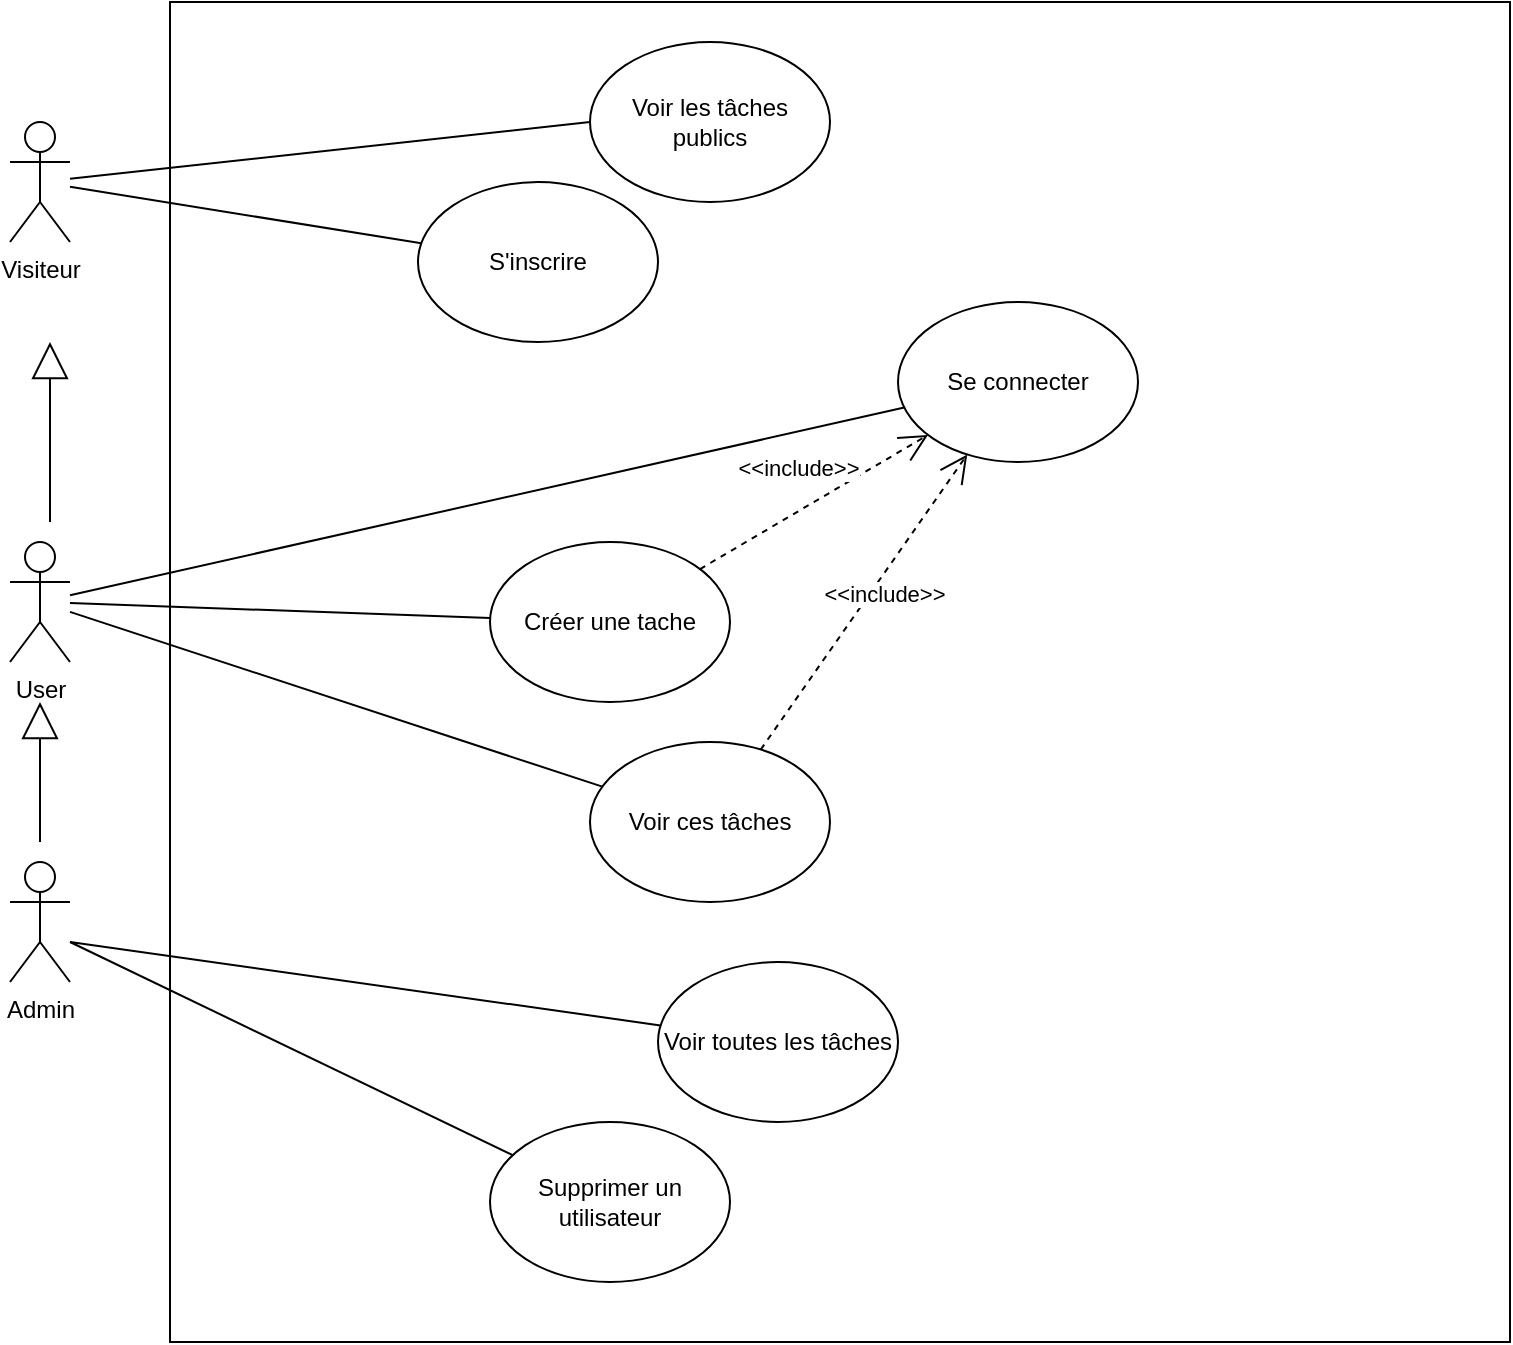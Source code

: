 <mxfile version="20.5.3" type="device"><diagram id="YT-LZJT85HNrmgPDGNfd" name="Page-1"><mxGraphModel dx="814" dy="2041" grid="1" gridSize="10" guides="1" tooltips="1" connect="1" arrows="1" fold="1" page="1" pageScale="1" pageWidth="827" pageHeight="1169" math="0" shadow="0"><root><mxCell id="0"/><mxCell id="1" parent="0"/><mxCell id="93ohSpSTLkxcQ-Hs0QrT-1" value="" style="whiteSpace=wrap;html=1;aspect=fixed;" parent="1" vertex="1"><mxGeometry x="170" y="-40" width="670" height="670" as="geometry"/></mxCell><mxCell id="93ohSpSTLkxcQ-Hs0QrT-2" value="&lt;div&gt;User&lt;/div&gt;&lt;div&gt;&lt;br&gt;&lt;/div&gt;" style="shape=umlActor;verticalLabelPosition=bottom;verticalAlign=top;html=1;outlineConnect=0;" parent="1" vertex="1"><mxGeometry x="90" y="230" width="30" height="60" as="geometry"/></mxCell><mxCell id="93ohSpSTLkxcQ-Hs0QrT-3" value="Admin" style="shape=umlActor;verticalLabelPosition=bottom;verticalAlign=top;html=1;outlineConnect=0;" parent="1" vertex="1"><mxGeometry x="90" y="390" width="30" height="60" as="geometry"/></mxCell><mxCell id="93ohSpSTLkxcQ-Hs0QrT-4" value="" style="endArrow=block;endSize=16;endFill=0;html=1;rounded=0;" parent="1" edge="1"><mxGeometry x="0.667" y="-5" width="160" relative="1" as="geometry"><mxPoint x="105" y="380" as="sourcePoint"/><mxPoint x="105" y="310" as="targetPoint"/><mxPoint as="offset"/></mxGeometry></mxCell><mxCell id="93ohSpSTLkxcQ-Hs0QrT-6" value="Se connecter" style="ellipse;whiteSpace=wrap;html=1;" parent="1" vertex="1"><mxGeometry x="534" y="110" width="120" height="80" as="geometry"/></mxCell><mxCell id="93ohSpSTLkxcQ-Hs0QrT-8" value="S'inscrire" style="ellipse;whiteSpace=wrap;html=1;" parent="1" vertex="1"><mxGeometry x="294" y="50" width="120" height="80" as="geometry"/></mxCell><mxCell id="93ohSpSTLkxcQ-Hs0QrT-11" value="" style="endArrow=none;html=1;rounded=0;" parent="1" source="93ohSpSTLkxcQ-Hs0QrT-2" target="93ohSpSTLkxcQ-Hs0QrT-6" edge="1"><mxGeometry width="50" height="50" relative="1" as="geometry"><mxPoint x="390" y="470" as="sourcePoint"/><mxPoint x="440" y="420" as="targetPoint"/></mxGeometry></mxCell><mxCell id="93ohSpSTLkxcQ-Hs0QrT-12" value="" style="endArrow=none;html=1;rounded=0;" parent="1" source="93ohSpSTLkxcQ-Hs0QrT-21" target="93ohSpSTLkxcQ-Hs0QrT-8" edge="1"><mxGeometry width="50" height="50" relative="1" as="geometry"><mxPoint x="390" y="470" as="sourcePoint"/><mxPoint x="440" y="420" as="targetPoint"/></mxGeometry></mxCell><mxCell id="93ohSpSTLkxcQ-Hs0QrT-13" value="Créer&amp;nbsp;une tache" style="ellipse;whiteSpace=wrap;html=1;" parent="1" vertex="1"><mxGeometry x="330" y="230" width="120" height="80" as="geometry"/></mxCell><mxCell id="93ohSpSTLkxcQ-Hs0QrT-14" value="Voir ces tâches" style="ellipse;whiteSpace=wrap;html=1;" parent="1" vertex="1"><mxGeometry x="380" y="330" width="120" height="80" as="geometry"/></mxCell><mxCell id="93ohSpSTLkxcQ-Hs0QrT-15" value="" style="endArrow=none;html=1;rounded=0;" parent="1" source="93ohSpSTLkxcQ-Hs0QrT-13" target="93ohSpSTLkxcQ-Hs0QrT-2" edge="1"><mxGeometry width="50" height="50" relative="1" as="geometry"><mxPoint x="330" y="470" as="sourcePoint"/><mxPoint x="380" y="420" as="targetPoint"/></mxGeometry></mxCell><mxCell id="93ohSpSTLkxcQ-Hs0QrT-16" value="" style="endArrow=none;html=1;rounded=0;" parent="1" source="93ohSpSTLkxcQ-Hs0QrT-14" target="93ohSpSTLkxcQ-Hs0QrT-2" edge="1"><mxGeometry width="50" height="50" relative="1" as="geometry"><mxPoint x="330" y="470" as="sourcePoint"/><mxPoint x="380" y="420" as="targetPoint"/></mxGeometry></mxCell><mxCell id="93ohSpSTLkxcQ-Hs0QrT-17" value="Supprimer un utilisateur" style="ellipse;whiteSpace=wrap;html=1;" parent="1" vertex="1"><mxGeometry x="330" y="520" width="120" height="80" as="geometry"/></mxCell><mxCell id="93ohSpSTLkxcQ-Hs0QrT-18" value="" style="endArrow=none;html=1;rounded=0;" parent="1" target="93ohSpSTLkxcQ-Hs0QrT-17" edge="1"><mxGeometry width="50" height="50" relative="1" as="geometry"><mxPoint x="120" y="430" as="sourcePoint"/><mxPoint x="380" y="420" as="targetPoint"/></mxGeometry></mxCell><mxCell id="93ohSpSTLkxcQ-Hs0QrT-19" value="Voir toutes les tâches" style="ellipse;whiteSpace=wrap;html=1;" parent="1" vertex="1"><mxGeometry x="414" y="440" width="120" height="80" as="geometry"/></mxCell><mxCell id="93ohSpSTLkxcQ-Hs0QrT-20" value="" style="endArrow=block;endSize=16;endFill=0;html=1;rounded=0;" parent="1" edge="1"><mxGeometry width="160" relative="1" as="geometry"><mxPoint x="110" y="220" as="sourcePoint"/><mxPoint x="110" y="130" as="targetPoint"/></mxGeometry></mxCell><mxCell id="93ohSpSTLkxcQ-Hs0QrT-21" value="&lt;div&gt;Visiteur&lt;/div&gt;&lt;div&gt;&lt;br&gt;&lt;/div&gt;" style="shape=umlActor;verticalLabelPosition=bottom;verticalAlign=top;html=1;" parent="1" vertex="1"><mxGeometry x="90" y="20" width="30" height="60" as="geometry"/></mxCell><mxCell id="93ohSpSTLkxcQ-Hs0QrT-26" value="Voir les tâches publics" style="ellipse;whiteSpace=wrap;html=1;" parent="1" vertex="1"><mxGeometry x="380" y="-20" width="120" height="80" as="geometry"/></mxCell><mxCell id="93ohSpSTLkxcQ-Hs0QrT-27" value="" style="endArrow=none;html=1;rounded=0;entryX=0;entryY=0.5;entryDx=0;entryDy=0;" parent="1" source="93ohSpSTLkxcQ-Hs0QrT-21" target="93ohSpSTLkxcQ-Hs0QrT-26" edge="1"><mxGeometry width="50" height="50" relative="1" as="geometry"><mxPoint x="330" y="300" as="sourcePoint"/><mxPoint x="380" y="250" as="targetPoint"/></mxGeometry></mxCell><mxCell id="93ohSpSTLkxcQ-Hs0QrT-28" value="" style="endArrow=none;html=1;rounded=0;" parent="1" target="93ohSpSTLkxcQ-Hs0QrT-19" edge="1"><mxGeometry width="50" height="50" relative="1" as="geometry"><mxPoint x="120" y="430" as="sourcePoint"/><mxPoint x="540" y="250" as="targetPoint"/></mxGeometry></mxCell><mxCell id="BFRcCzYqHUWiXsP_J1wR-1" value="&amp;lt;&amp;lt;include&amp;gt;&amp;gt;" style="endArrow=open;endSize=12;dashed=1;html=1;rounded=0;" edge="1" parent="1" source="93ohSpSTLkxcQ-Hs0QrT-13" target="93ohSpSTLkxcQ-Hs0QrT-6"><mxGeometry x="0.023" y="19" width="160" relative="1" as="geometry"><mxPoint x="360" y="240" as="sourcePoint"/><mxPoint x="520" y="240" as="targetPoint"/><mxPoint as="offset"/></mxGeometry></mxCell><mxCell id="BFRcCzYqHUWiXsP_J1wR-3" value="&amp;lt;&amp;lt;include&amp;gt;&amp;gt;" style="endArrow=open;endSize=12;dashed=1;html=1;rounded=0;" edge="1" parent="1" source="93ohSpSTLkxcQ-Hs0QrT-14" target="93ohSpSTLkxcQ-Hs0QrT-6"><mxGeometry x="0.092" y="-6" width="160" relative="1" as="geometry"><mxPoint x="495.761" y="257.881" as="sourcePoint"/><mxPoint x="568.357" y="192.177" as="targetPoint"/><mxPoint as="offset"/></mxGeometry></mxCell></root></mxGraphModel></diagram></mxfile>